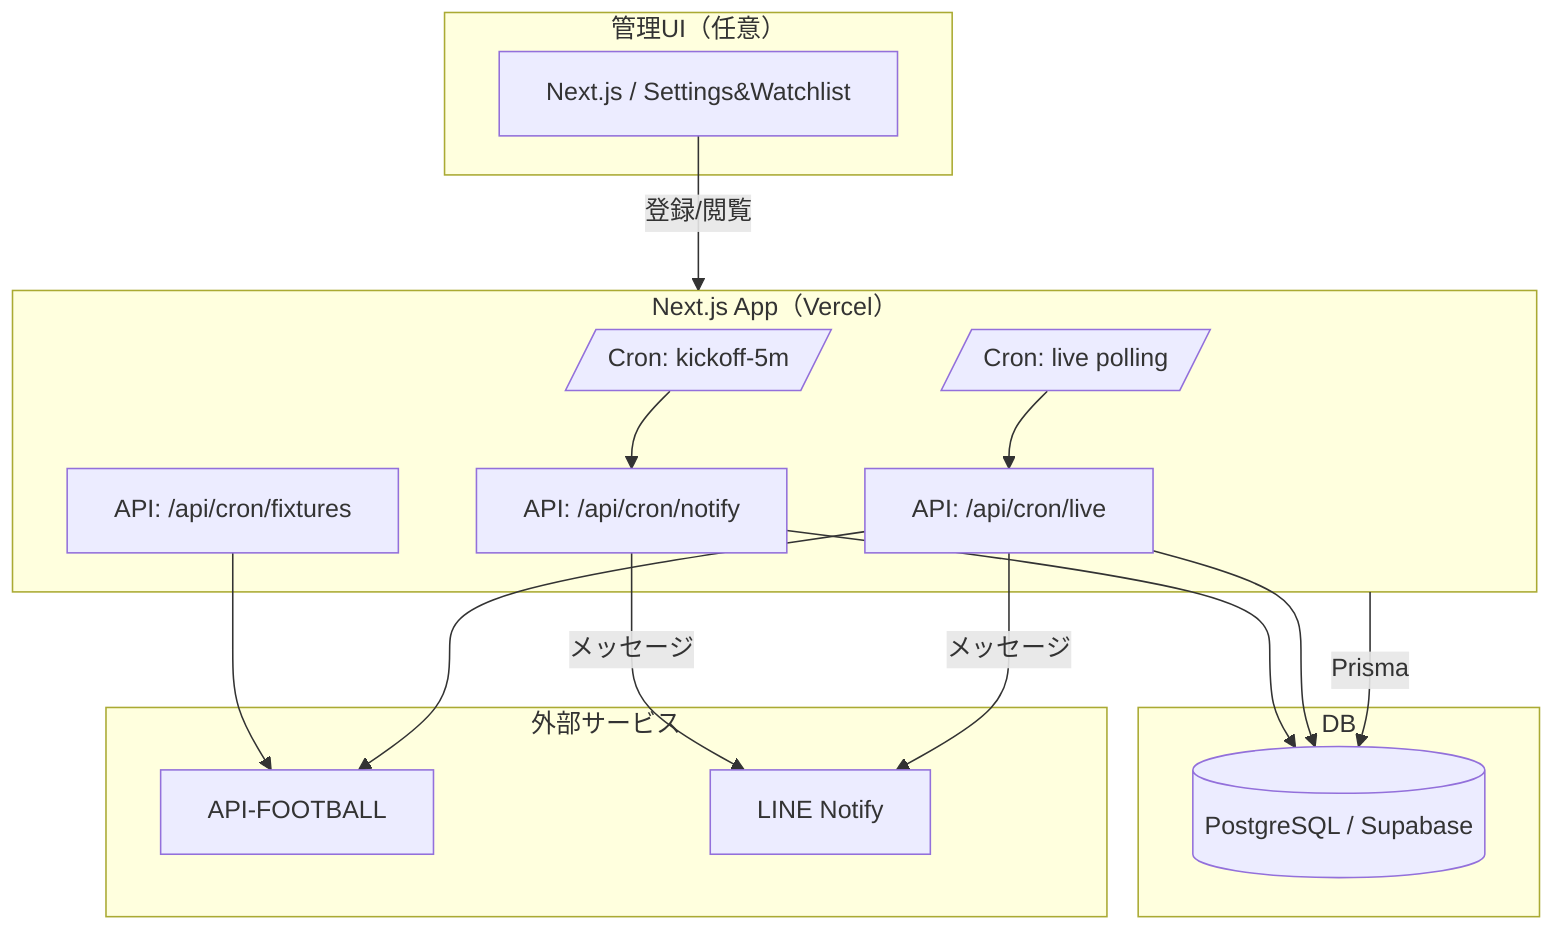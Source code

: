 flowchart TD
subgraph Client[管理UI（任意）]
UI[Next.js / Settings&Watchlist]
end


subgraph Backend[Next.js App（Vercel）]
CRON1[/Cron: kickoff-5m/]
CRON2[/Cron: live polling/]
API_FIX[API: /api/cron/fixtures]
API_NOTI[API: /api/cron/notify]
API_LIVE[API: /api/cron/live]
end


subgraph Data[DB]
PG[(PostgreSQL / Supabase)]
end


subgraph External[外部サービス]
APIF[API-FOOTBALL]
LINE[LINE Notify]
end


UI -->|登録/閲覧| Backend
Backend -->|Prisma| PG
CRON1 --> API_NOTI
CRON2 --> API_LIVE


API_FIX --> APIF
API_LIVE --> APIF
API_NOTI --> PG
API_LIVE --> PG


API_NOTI -->|メッセージ| LINE
API_LIVE -->|メッセージ| LINE